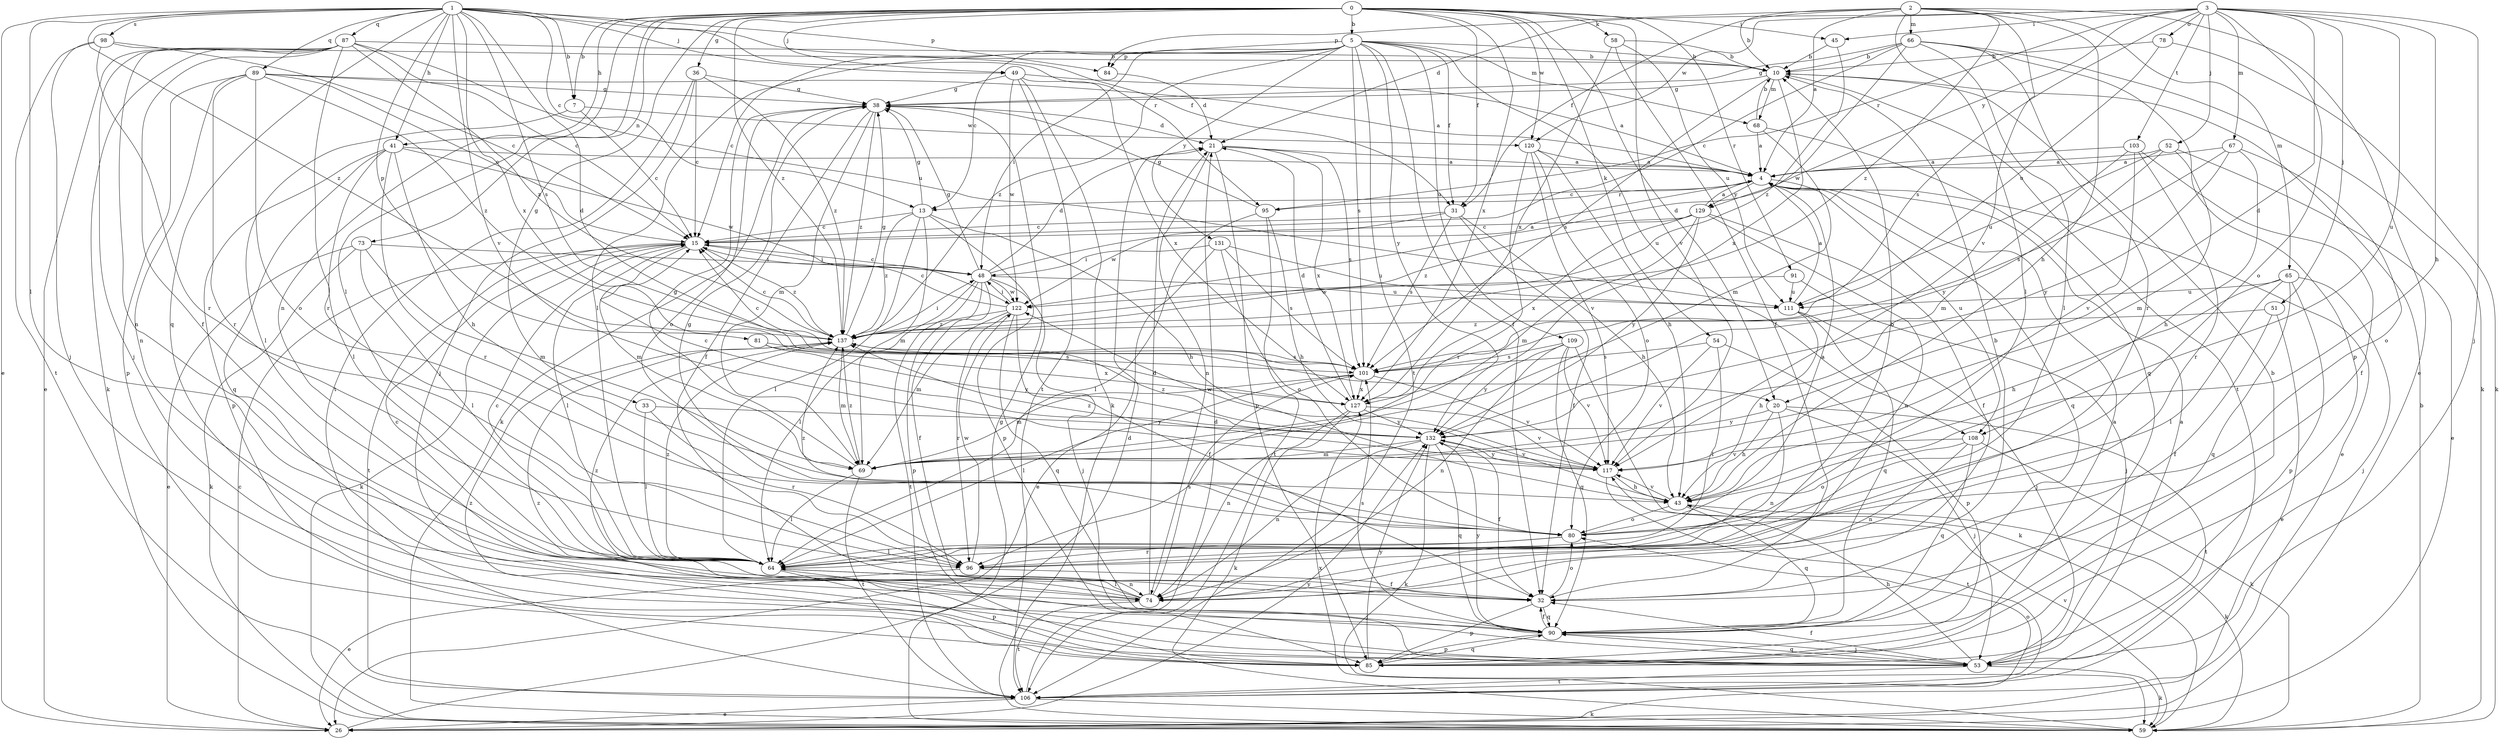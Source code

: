 strict digraph  {
0;
1;
2;
3;
4;
5;
7;
10;
13;
15;
20;
21;
26;
31;
32;
33;
36;
38;
41;
43;
45;
48;
49;
51;
52;
53;
54;
58;
59;
64;
65;
66;
67;
68;
69;
73;
74;
78;
80;
81;
84;
85;
87;
89;
90;
91;
95;
96;
98;
101;
103;
106;
108;
109;
111;
117;
120;
122;
127;
129;
131;
132;
137;
0 -> 5  [label=b];
0 -> 7  [label=b];
0 -> 20  [label=d];
0 -> 31  [label=f];
0 -> 33  [label=g];
0 -> 36  [label=g];
0 -> 41  [label=h];
0 -> 45  [label=i];
0 -> 49  [label=j];
0 -> 54  [label=k];
0 -> 58  [label=k];
0 -> 64  [label=l];
0 -> 73  [label=n];
0 -> 74  [label=n];
0 -> 91  [label=r];
0 -> 117  [label=v];
0 -> 120  [label=w];
0 -> 127  [label=x];
0 -> 137  [label=z];
1 -> 7  [label=b];
1 -> 13  [label=c];
1 -> 20  [label=d];
1 -> 26  [label=e];
1 -> 31  [label=f];
1 -> 41  [label=h];
1 -> 49  [label=j];
1 -> 64  [label=l];
1 -> 81  [label=p];
1 -> 84  [label=p];
1 -> 87  [label=q];
1 -> 89  [label=q];
1 -> 90  [label=q];
1 -> 95  [label=r];
1 -> 98  [label=s];
1 -> 101  [label=s];
1 -> 117  [label=v];
1 -> 127  [label=x];
1 -> 137  [label=z];
2 -> 4  [label=a];
2 -> 10  [label=b];
2 -> 26  [label=e];
2 -> 31  [label=f];
2 -> 43  [label=h];
2 -> 64  [label=l];
2 -> 65  [label=m];
2 -> 66  [label=m];
2 -> 84  [label=p];
2 -> 117  [label=v];
2 -> 137  [label=z];
3 -> 20  [label=d];
3 -> 21  [label=d];
3 -> 43  [label=h];
3 -> 45  [label=i];
3 -> 51  [label=j];
3 -> 52  [label=j];
3 -> 53  [label=j];
3 -> 67  [label=m];
3 -> 78  [label=o];
3 -> 80  [label=o];
3 -> 95  [label=r];
3 -> 101  [label=s];
3 -> 103  [label=t];
3 -> 108  [label=u];
3 -> 120  [label=w];
3 -> 129  [label=y];
4 -> 13  [label=c];
4 -> 26  [label=e];
4 -> 90  [label=q];
4 -> 95  [label=r];
4 -> 108  [label=u];
4 -> 129  [label=y];
5 -> 10  [label=b];
5 -> 13  [label=c];
5 -> 15  [label=c];
5 -> 31  [label=f];
5 -> 32  [label=f];
5 -> 48  [label=i];
5 -> 64  [label=l];
5 -> 68  [label=m];
5 -> 84  [label=p];
5 -> 101  [label=s];
5 -> 106  [label=t];
5 -> 108  [label=u];
5 -> 109  [label=u];
5 -> 131  [label=y];
5 -> 132  [label=y];
5 -> 137  [label=z];
7 -> 15  [label=c];
7 -> 64  [label=l];
7 -> 120  [label=w];
10 -> 38  [label=g];
10 -> 68  [label=m];
10 -> 101  [label=s];
10 -> 106  [label=t];
10 -> 127  [label=x];
13 -> 15  [label=c];
13 -> 38  [label=g];
13 -> 43  [label=h];
13 -> 64  [label=l];
13 -> 69  [label=m];
13 -> 85  [label=p];
13 -> 137  [label=z];
15 -> 48  [label=i];
15 -> 59  [label=k];
15 -> 64  [label=l];
15 -> 69  [label=m];
15 -> 106  [label=t];
15 -> 137  [label=z];
20 -> 43  [label=h];
20 -> 53  [label=j];
20 -> 74  [label=n];
20 -> 106  [label=t];
20 -> 132  [label=y];
21 -> 4  [label=a];
21 -> 74  [label=n];
21 -> 85  [label=p];
21 -> 101  [label=s];
21 -> 127  [label=x];
26 -> 15  [label=c];
26 -> 21  [label=d];
26 -> 132  [label=y];
31 -> 15  [label=c];
31 -> 32  [label=f];
31 -> 43  [label=h];
31 -> 101  [label=s];
31 -> 122  [label=w];
32 -> 80  [label=o];
32 -> 85  [label=p];
32 -> 90  [label=q];
33 -> 64  [label=l];
33 -> 96  [label=r];
33 -> 132  [label=y];
36 -> 15  [label=c];
36 -> 38  [label=g];
36 -> 53  [label=j];
36 -> 106  [label=t];
36 -> 137  [label=z];
38 -> 21  [label=d];
38 -> 32  [label=f];
38 -> 59  [label=k];
38 -> 69  [label=m];
38 -> 80  [label=o];
38 -> 137  [label=z];
41 -> 4  [label=a];
41 -> 43  [label=h];
41 -> 64  [label=l];
41 -> 85  [label=p];
41 -> 90  [label=q];
41 -> 96  [label=r];
41 -> 122  [label=w];
43 -> 59  [label=k];
43 -> 80  [label=o];
43 -> 90  [label=q];
43 -> 117  [label=v];
45 -> 10  [label=b];
45 -> 137  [label=z];
48 -> 4  [label=a];
48 -> 15  [label=c];
48 -> 21  [label=d];
48 -> 32  [label=f];
48 -> 38  [label=g];
48 -> 53  [label=j];
48 -> 64  [label=l];
48 -> 85  [label=p];
48 -> 106  [label=t];
48 -> 111  [label=u];
48 -> 122  [label=w];
49 -> 4  [label=a];
49 -> 38  [label=g];
49 -> 59  [label=k];
49 -> 106  [label=t];
49 -> 122  [label=w];
49 -> 127  [label=x];
51 -> 26  [label=e];
51 -> 32  [label=f];
51 -> 137  [label=z];
52 -> 4  [label=a];
52 -> 26  [label=e];
52 -> 69  [label=m];
52 -> 111  [label=u];
52 -> 132  [label=y];
53 -> 4  [label=a];
53 -> 32  [label=f];
53 -> 43  [label=h];
53 -> 59  [label=k];
53 -> 90  [label=q];
53 -> 106  [label=t];
53 -> 137  [label=z];
54 -> 64  [label=l];
54 -> 85  [label=p];
54 -> 101  [label=s];
54 -> 117  [label=v];
58 -> 10  [label=b];
58 -> 32  [label=f];
58 -> 111  [label=u];
58 -> 127  [label=x];
59 -> 10  [label=b];
59 -> 38  [label=g];
59 -> 117  [label=v];
59 -> 127  [label=x];
64 -> 15  [label=c];
64 -> 53  [label=j];
64 -> 74  [label=n];
64 -> 85  [label=p];
64 -> 137  [label=z];
65 -> 43  [label=h];
65 -> 53  [label=j];
65 -> 64  [label=l];
65 -> 85  [label=p];
65 -> 90  [label=q];
65 -> 111  [label=u];
66 -> 10  [label=b];
66 -> 15  [label=c];
66 -> 38  [label=g];
66 -> 59  [label=k];
66 -> 64  [label=l];
66 -> 85  [label=p];
66 -> 96  [label=r];
66 -> 122  [label=w];
67 -> 4  [label=a];
67 -> 43  [label=h];
67 -> 80  [label=o];
67 -> 101  [label=s];
67 -> 132  [label=y];
68 -> 4  [label=a];
68 -> 10  [label=b];
68 -> 69  [label=m];
68 -> 90  [label=q];
69 -> 38  [label=g];
69 -> 64  [label=l];
69 -> 106  [label=t];
69 -> 137  [label=z];
73 -> 26  [label=e];
73 -> 48  [label=i];
73 -> 59  [label=k];
73 -> 64  [label=l];
73 -> 69  [label=m];
74 -> 10  [label=b];
74 -> 15  [label=c];
74 -> 21  [label=d];
74 -> 64  [label=l];
74 -> 101  [label=s];
74 -> 106  [label=t];
74 -> 137  [label=z];
78 -> 10  [label=b];
78 -> 59  [label=k];
78 -> 111  [label=u];
80 -> 4  [label=a];
80 -> 38  [label=g];
80 -> 64  [label=l];
80 -> 96  [label=r];
80 -> 137  [label=z];
81 -> 101  [label=s];
81 -> 127  [label=x];
81 -> 132  [label=y];
84 -> 21  [label=d];
85 -> 4  [label=a];
85 -> 10  [label=b];
85 -> 90  [label=q];
85 -> 132  [label=y];
85 -> 137  [label=z];
87 -> 10  [label=b];
87 -> 15  [label=c];
87 -> 26  [label=e];
87 -> 32  [label=f];
87 -> 53  [label=j];
87 -> 59  [label=k];
87 -> 74  [label=n];
87 -> 96  [label=r];
87 -> 111  [label=u];
87 -> 137  [label=z];
89 -> 4  [label=a];
89 -> 15  [label=c];
89 -> 38  [label=g];
89 -> 74  [label=n];
89 -> 80  [label=o];
89 -> 85  [label=p];
89 -> 96  [label=r];
89 -> 137  [label=z];
90 -> 32  [label=f];
90 -> 53  [label=j];
90 -> 85  [label=p];
90 -> 101  [label=s];
90 -> 132  [label=y];
91 -> 53  [label=j];
91 -> 111  [label=u];
91 -> 122  [label=w];
95 -> 38  [label=g];
95 -> 43  [label=h];
95 -> 64  [label=l];
95 -> 106  [label=t];
96 -> 10  [label=b];
96 -> 26  [label=e];
96 -> 32  [label=f];
96 -> 122  [label=w];
98 -> 10  [label=b];
98 -> 15  [label=c];
98 -> 53  [label=j];
98 -> 96  [label=r];
98 -> 106  [label=t];
101 -> 15  [label=c];
101 -> 64  [label=l];
101 -> 69  [label=m];
101 -> 117  [label=v];
101 -> 127  [label=x];
103 -> 4  [label=a];
103 -> 32  [label=f];
103 -> 69  [label=m];
103 -> 96  [label=r];
103 -> 117  [label=v];
106 -> 21  [label=d];
106 -> 26  [label=e];
106 -> 59  [label=k];
106 -> 80  [label=o];
108 -> 59  [label=k];
108 -> 74  [label=n];
108 -> 80  [label=o];
108 -> 90  [label=q];
108 -> 117  [label=v];
109 -> 59  [label=k];
109 -> 74  [label=n];
109 -> 90  [label=q];
109 -> 101  [label=s];
109 -> 117  [label=v];
109 -> 132  [label=y];
111 -> 4  [label=a];
111 -> 43  [label=h];
111 -> 53  [label=j];
111 -> 90  [label=q];
117 -> 43  [label=h];
117 -> 106  [label=t];
117 -> 122  [label=w];
117 -> 132  [label=y];
117 -> 137  [label=z];
120 -> 4  [label=a];
120 -> 43  [label=h];
120 -> 80  [label=o];
120 -> 96  [label=r];
120 -> 117  [label=v];
122 -> 15  [label=c];
122 -> 32  [label=f];
122 -> 48  [label=i];
122 -> 69  [label=m];
122 -> 90  [label=q];
122 -> 96  [label=r];
122 -> 137  [label=z];
127 -> 21  [label=d];
127 -> 59  [label=k];
127 -> 74  [label=n];
127 -> 117  [label=v];
127 -> 132  [label=y];
129 -> 4  [label=a];
129 -> 15  [label=c];
129 -> 32  [label=f];
129 -> 69  [label=m];
129 -> 74  [label=n];
129 -> 127  [label=x];
129 -> 132  [label=y];
129 -> 137  [label=z];
131 -> 26  [label=e];
131 -> 48  [label=i];
131 -> 80  [label=o];
131 -> 101  [label=s];
131 -> 111  [label=u];
132 -> 15  [label=c];
132 -> 32  [label=f];
132 -> 59  [label=k];
132 -> 69  [label=m];
132 -> 74  [label=n];
132 -> 90  [label=q];
132 -> 117  [label=v];
132 -> 137  [label=z];
137 -> 15  [label=c];
137 -> 38  [label=g];
137 -> 48  [label=i];
137 -> 69  [label=m];
137 -> 101  [label=s];
}
